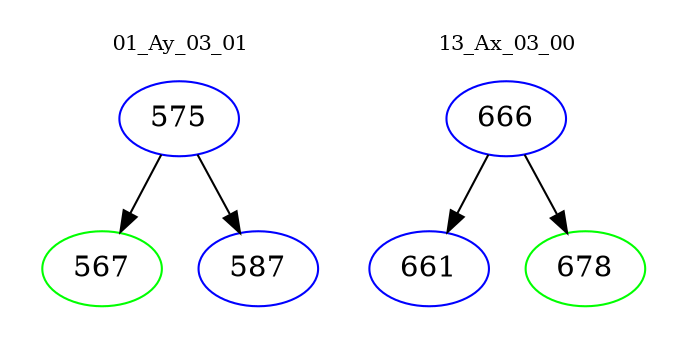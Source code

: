 digraph{
subgraph cluster_0 {
color = white
label = "01_Ay_03_01";
fontsize=10;
T0_575 [label="575", color="blue"]
T0_575 -> T0_567 [color="black"]
T0_567 [label="567", color="green"]
T0_575 -> T0_587 [color="black"]
T0_587 [label="587", color="blue"]
}
subgraph cluster_1 {
color = white
label = "13_Ax_03_00";
fontsize=10;
T1_666 [label="666", color="blue"]
T1_666 -> T1_661 [color="black"]
T1_661 [label="661", color="blue"]
T1_666 -> T1_678 [color="black"]
T1_678 [label="678", color="green"]
}
}
